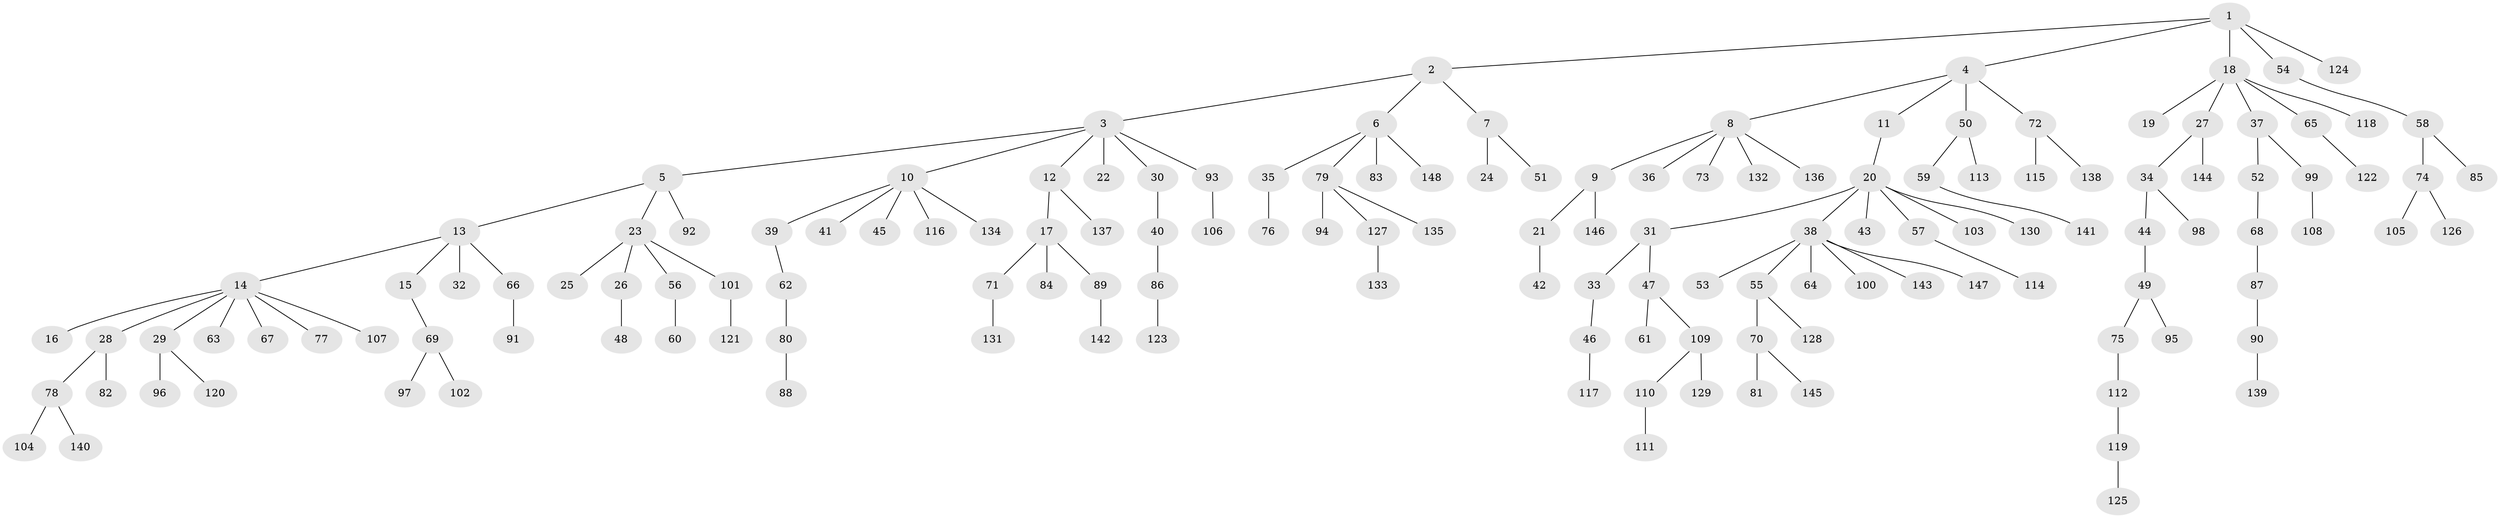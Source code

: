 // coarse degree distribution, {1: 0.9545454545454546, 2: 0.022727272727272728, 42: 0.022727272727272728}
// Generated by graph-tools (version 1.1) at 2025/56/03/04/25 21:56:25]
// undirected, 148 vertices, 147 edges
graph export_dot {
graph [start="1"]
  node [color=gray90,style=filled];
  1;
  2;
  3;
  4;
  5;
  6;
  7;
  8;
  9;
  10;
  11;
  12;
  13;
  14;
  15;
  16;
  17;
  18;
  19;
  20;
  21;
  22;
  23;
  24;
  25;
  26;
  27;
  28;
  29;
  30;
  31;
  32;
  33;
  34;
  35;
  36;
  37;
  38;
  39;
  40;
  41;
  42;
  43;
  44;
  45;
  46;
  47;
  48;
  49;
  50;
  51;
  52;
  53;
  54;
  55;
  56;
  57;
  58;
  59;
  60;
  61;
  62;
  63;
  64;
  65;
  66;
  67;
  68;
  69;
  70;
  71;
  72;
  73;
  74;
  75;
  76;
  77;
  78;
  79;
  80;
  81;
  82;
  83;
  84;
  85;
  86;
  87;
  88;
  89;
  90;
  91;
  92;
  93;
  94;
  95;
  96;
  97;
  98;
  99;
  100;
  101;
  102;
  103;
  104;
  105;
  106;
  107;
  108;
  109;
  110;
  111;
  112;
  113;
  114;
  115;
  116;
  117;
  118;
  119;
  120;
  121;
  122;
  123;
  124;
  125;
  126;
  127;
  128;
  129;
  130;
  131;
  132;
  133;
  134;
  135;
  136;
  137;
  138;
  139;
  140;
  141;
  142;
  143;
  144;
  145;
  146;
  147;
  148;
  1 -- 2;
  1 -- 4;
  1 -- 18;
  1 -- 54;
  1 -- 124;
  2 -- 3;
  2 -- 6;
  2 -- 7;
  3 -- 5;
  3 -- 10;
  3 -- 12;
  3 -- 22;
  3 -- 30;
  3 -- 93;
  4 -- 8;
  4 -- 11;
  4 -- 50;
  4 -- 72;
  5 -- 13;
  5 -- 23;
  5 -- 92;
  6 -- 35;
  6 -- 79;
  6 -- 83;
  6 -- 148;
  7 -- 24;
  7 -- 51;
  8 -- 9;
  8 -- 36;
  8 -- 73;
  8 -- 132;
  8 -- 136;
  9 -- 21;
  9 -- 146;
  10 -- 39;
  10 -- 41;
  10 -- 45;
  10 -- 116;
  10 -- 134;
  11 -- 20;
  12 -- 17;
  12 -- 137;
  13 -- 14;
  13 -- 15;
  13 -- 32;
  13 -- 66;
  14 -- 16;
  14 -- 28;
  14 -- 29;
  14 -- 63;
  14 -- 67;
  14 -- 77;
  14 -- 107;
  15 -- 69;
  17 -- 71;
  17 -- 84;
  17 -- 89;
  18 -- 19;
  18 -- 27;
  18 -- 37;
  18 -- 65;
  18 -- 118;
  20 -- 31;
  20 -- 38;
  20 -- 43;
  20 -- 57;
  20 -- 103;
  20 -- 130;
  21 -- 42;
  23 -- 25;
  23 -- 26;
  23 -- 56;
  23 -- 101;
  26 -- 48;
  27 -- 34;
  27 -- 144;
  28 -- 78;
  28 -- 82;
  29 -- 96;
  29 -- 120;
  30 -- 40;
  31 -- 33;
  31 -- 47;
  33 -- 46;
  34 -- 44;
  34 -- 98;
  35 -- 76;
  37 -- 52;
  37 -- 99;
  38 -- 53;
  38 -- 55;
  38 -- 64;
  38 -- 100;
  38 -- 143;
  38 -- 147;
  39 -- 62;
  40 -- 86;
  44 -- 49;
  46 -- 117;
  47 -- 61;
  47 -- 109;
  49 -- 75;
  49 -- 95;
  50 -- 59;
  50 -- 113;
  52 -- 68;
  54 -- 58;
  55 -- 70;
  55 -- 128;
  56 -- 60;
  57 -- 114;
  58 -- 74;
  58 -- 85;
  59 -- 141;
  62 -- 80;
  65 -- 122;
  66 -- 91;
  68 -- 87;
  69 -- 97;
  69 -- 102;
  70 -- 81;
  70 -- 145;
  71 -- 131;
  72 -- 115;
  72 -- 138;
  74 -- 105;
  74 -- 126;
  75 -- 112;
  78 -- 104;
  78 -- 140;
  79 -- 94;
  79 -- 127;
  79 -- 135;
  80 -- 88;
  86 -- 123;
  87 -- 90;
  89 -- 142;
  90 -- 139;
  93 -- 106;
  99 -- 108;
  101 -- 121;
  109 -- 110;
  109 -- 129;
  110 -- 111;
  112 -- 119;
  119 -- 125;
  127 -- 133;
}
